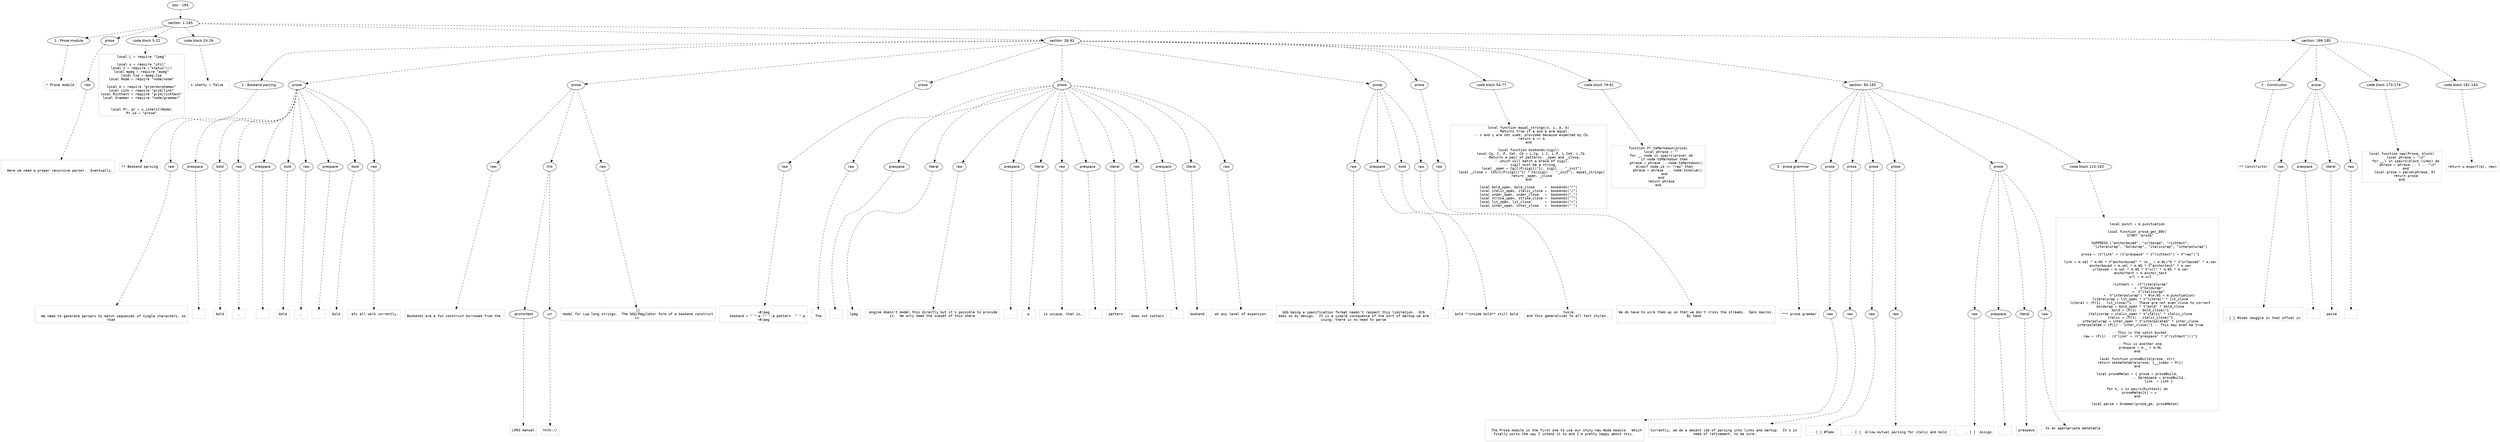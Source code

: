 digraph hierarchy {

node [fontname=Helvetica]
edge [style=dashed]

doc_0 [label="doc - 195"]


doc_0 -> { section_1}
{rank=same; section_1}

section_1 [label="section: 1-165"]


section_1 -> { header_2 prose_3 codeblock_4 codeblock_5 section_6 section_7}
{rank=same; header_2 prose_3 codeblock_4 codeblock_5 section_6 section_7}

header_2 [label="1 : Prose module"]

prose_3 [label="prose"]

codeblock_4 [label="code block 5-22"]

codeblock_5 [label="code block 24-26"]

section_6 [label="section: 28-93"]

section_7 [label="section: 166-195"]


header_2 -> leaf_8
leaf_8  [color=Gray,shape=rectangle,fontname=Inconsolata,label="* Prose module"]
prose_3 -> { raw_9}
{rank=same; raw_9}

raw_9 [label="raw"]


raw_9 -> leaf_10
leaf_10  [color=Gray,shape=rectangle,fontname=Inconsolata,label="

  Here we need a proper recursive parser.  Eventually.
"]
codeblock_4 -> leaf_11
leaf_11  [color=Gray,shape=rectangle,fontname=Inconsolata,label="local L = require \"lpeg\"

local u = require \"util\"
local s = require (\"status\")()
local epeg = require \"epeg\"
local Csp = epeg.Csp
local Node = require \"node/node\"

local m = require \"grym/morphemes\"
local Link = require \"grym/link\"
local Richtext = require \"grym/richtext\"
local Grammar = require \"node/grammar\"


local Pr, pr = u.inherit(Node)
Pr.id = \"prose\""]
codeblock_5 -> leaf_12
leaf_12  [color=Gray,shape=rectangle,fontname=Inconsolata,label="s.chatty = false  "]
section_6 -> { header_13 prose_14 prose_15 prose_16 prose_17 prose_18 prose_19 codeblock_20 codeblock_21 section_22}
{rank=same; header_13 prose_14 prose_15 prose_16 prose_17 prose_18 prose_19 codeblock_20 codeblock_21 section_22}

header_13 [label="2 : Bookend parsing"]

prose_14 [label="prose"]

prose_15 [label="prose"]

prose_16 [label="prose"]

prose_17 [label="prose"]

prose_18 [label="prose"]

prose_19 [label="prose"]

codeblock_20 [label="code block 54-77"]

codeblock_21 [label="code block 79-91"]

section_22 [label="section: 94-165"]


header_13 -> leaf_23
leaf_23  [color=Gray,shape=rectangle,fontname=Inconsolata,label="** Bookend parsing"]
prose_14 -> { raw_24 prespace_25 bold_26 raw_27 prespace_28 bold_29 raw_30 prespace_31 bold_32 raw_33}
{rank=same; raw_24 prespace_25 bold_26 raw_27 prespace_28 bold_29 raw_30 prespace_31 bold_32 raw_33}

raw_24 [label="raw"]

prespace_25 [label="prespace"]

bold_26 [label="bold"]

raw_27 [label="raw"]

prespace_28 [label="prespace"]

bold_29 [label="bold"]

raw_30 [label="raw"]

prespace_31 [label="prespace"]

bold_32 [label="bold"]

raw_33 [label="raw"]


raw_24 -> leaf_34
leaf_34  [color=Gray,shape=rectangle,fontname=Inconsolata,label="

  We need to generate parsers to match sequences of single characters, so
that"]
prespace_25 -> leaf_35
leaf_35  [color=Gray,shape=rectangle,fontname=Inconsolata,label=" "]
bold_26 -> leaf_36
leaf_36  [color=Gray,shape=rectangle,fontname=Inconsolata,label="bold"]
raw_27 -> leaf_37
leaf_37  [color=Gray,shape=rectangle,fontname=Inconsolata,label=","]
prespace_28 -> leaf_38
leaf_38  [color=Gray,shape=rectangle,fontname=Inconsolata,label=" "]
bold_29 -> leaf_39
leaf_39  [color=Gray,shape=rectangle,fontname=Inconsolata,label="bold"]
raw_30 -> leaf_40
leaf_40  [color=Gray,shape=rectangle,fontname=Inconsolata,label=","]
prespace_31 -> leaf_41
leaf_41  [color=Gray,shape=rectangle,fontname=Inconsolata,label=" "]
bold_32 -> leaf_42
leaf_42  [color=Gray,shape=rectangle,fontname=Inconsolata,label="bold"]
raw_33 -> leaf_43
leaf_43  [color=Gray,shape=rectangle,fontname=Inconsolata,label=" etc all work correctly.
"]
prose_15 -> { raw_44 link_45 raw_46}
{rank=same; raw_44 link_45 raw_46}

raw_44 [label="raw"]

link_45 [label="link"]

raw_46 [label="raw"]


raw_44 -> leaf_47
leaf_47  [color=Gray,shape=rectangle,fontname=Inconsolata,label="
Bookends are a fun construct borrowed from the "]
link_45 -> { anchortext_48 url_49}
{rank=same; anchortext_48 url_49}

anchortext_48 [label="anchortext"]

url_49 [label="url"]


anchortext_48 -> leaf_50
leaf_50  [color=Gray,shape=rectangle,fontname=Inconsolata,label="LPEG manual"]
url_49 -> leaf_51
leaf_51  [color=Gray,shape=rectangle,fontname=Inconsolata,label="httk://"]
raw_46 -> leaf_52
leaf_52  [color=Gray,shape=rectangle,fontname=Inconsolata,label="]]
model for Lua long strings.  The GGG/Pegylator form of a bookend construct
is 
"]
prose_16 -> { raw_53}
{rank=same; raw_53}

raw_53 [label="raw"]


raw_53 -> leaf_54
leaf_54  [color=Gray,shape=rectangle,fontname=Inconsolata,label="
~#!peg
    bookend = \"`\":a !\"`\":a pattern  \"`\":a
~#/peg
"]
prose_17 -> { raw_55 prespace_56 literal_57 raw_58 prespace_59 literal_60 raw_61 prespace_62 literal_63 raw_64 prespace_65 literal_66 raw_67}
{rank=same; raw_55 prespace_56 literal_57 raw_58 prespace_59 literal_60 raw_61 prespace_62 literal_63 raw_64 prespace_65 literal_66 raw_67}

raw_55 [label="raw"]

prespace_56 [label="prespace"]

literal_57 [label="literal"]

raw_58 [label="raw"]

prespace_59 [label="prespace"]

literal_60 [label="literal"]

raw_61 [label="raw"]

prespace_62 [label="prespace"]

literal_63 [label="literal"]

raw_64 [label="raw"]

prespace_65 [label="prespace"]

literal_66 [label="literal"]

raw_67 [label="raw"]


raw_55 -> leaf_68
leaf_68  [color=Gray,shape=rectangle,fontname=Inconsolata,label="
The"]
prespace_56 -> leaf_69
leaf_69  [color=Gray,shape=rectangle,fontname=Inconsolata,label=" "]
literal_57 -> leaf_70
leaf_70  [color=Gray,shape=rectangle,fontname=Inconsolata,label="lpeg"]
raw_58 -> leaf_71
leaf_71  [color=Gray,shape=rectangle,fontname=Inconsolata,label=" engine doesn't model this directly but it's possible to provide
it.  We only need the subset of this where"]
prespace_59 -> leaf_72
leaf_72  [color=Gray,shape=rectangle,fontname=Inconsolata,label=" "]
literal_60 -> leaf_73
leaf_73  [color=Gray,shape=rectangle,fontname=Inconsolata,label="a"]
raw_61 -> leaf_74
leaf_74  [color=Gray,shape=rectangle,fontname=Inconsolata,label=" is unique, that is,"]
prespace_62 -> leaf_75
leaf_75  [color=Gray,shape=rectangle,fontname=Inconsolata,label=" "]
literal_63 -> leaf_76
leaf_76  [color=Gray,shape=rectangle,fontname=Inconsolata,label="pattern"]
raw_64 -> leaf_77
leaf_77  [color=Gray,shape=rectangle,fontname=Inconsolata,label="
does not contain"]
prespace_65 -> leaf_78
leaf_78  [color=Gray,shape=rectangle,fontname=Inconsolata,label=" "]
literal_66 -> leaf_79
leaf_79  [color=Gray,shape=rectangle,fontname=Inconsolata,label="bookend"]
raw_67 -> leaf_80
leaf_80  [color=Gray,shape=rectangle,fontname=Inconsolata,label=" at any level of expansion. 
"]
prose_18 -> { raw_81 prespace_82 bold_83 raw_84}
{rank=same; raw_81 prespace_82 bold_83 raw_84}

raw_81 [label="raw"]

prespace_82 [label="prespace"]

bold_83 [label="bold"]

raw_84 [label="raw"]


raw_81 -> leaf_85
leaf_85  [color=Gray,shape=rectangle,fontname=Inconsolata,label="
GGG being a specification format needn't respect this limitation.  Orb
does so by design.  It is a simple consquence of the sort of markup we are
using; there is no need to parse"]
prespace_82 -> leaf_86
leaf_86  [color=Gray,shape=rectangle,fontname=Inconsolata,label=" "]
bold_83 -> leaf_87
leaf_87  [color=Gray,shape=rectangle,fontname=Inconsolata,label="bold **inside bold** still bold"]
raw_84 -> leaf_88
leaf_88  [color=Gray,shape=rectangle,fontname=Inconsolata,label=" twice,
and this generalizes to all text styles. 
"]
prose_19 -> { raw_89}
{rank=same; raw_89}

raw_89 [label="raw"]


raw_89 -> leaf_90
leaf_90  [color=Gray,shape=rectangle,fontname=Inconsolata,label="
We do have to wire them up so that we don't cross the streams.  Sans macros.
By hand. 

"]
codeblock_20 -> leaf_91
leaf_91  [color=Gray,shape=rectangle,fontname=Inconsolata,label="local function equal_strings(s, i, a, b)
   -- Returns true if a and b are equal.
   -- s and i are not used, provided because expected by Cb.
   return a == b
end

local function bookends(sigil)
  local Cg, C, P, Cmt, Cb = L.Cg, L.C, L.P, L.Cmt, L.Cb
   -- Returns a pair of patterns, _open and _close,
   -- which will match a brace of sigil.
   -- sigil must be a string. 
   local _open = Cg(C(P(sigil)^1), sigil .. \"_init\")
   local _close =  Cmt(C(P(sigil)^1) * Cb(sigil .. \"_init\"), equal_strings)
   return _open, _close
end

local bold_open, bold_close     =  bookends(\"*\")
local italic_open, italic_close =  bookends(\"/\")
local under_open, under_close   =  bookends(\"_\")
local strike_open, strike_close =  bookends(\"-\")
local lit_open, lit_close       =  bookends(\"=\")
local inter_open, inter_close   =  bookends(\"`\")"]
codeblock_21 -> leaf_92
leaf_92  [color=Gray,shape=rectangle,fontname=Inconsolata,label="function Pr.toMarkdown(prose)
   local phrase = \"\"
   for _, node in ipairs(prose) do
      if node.toMarkdown then
        phrase = phrase .. node:toMarkdown()
      elseif node.id == \"raw\" then
         phrase = phrase  .. node:toValue()
      end
   end
   return phrase
end"]
section_22 -> { header_93 prose_94 prose_95 prose_96 prose_97 prose_98 codeblock_99}
{rank=same; header_93 prose_94 prose_95 prose_96 prose_97 prose_98 codeblock_99}

header_93 [label="3 : prose grammar"]

prose_94 [label="prose"]

prose_95 [label="prose"]

prose_96 [label="prose"]

prose_97 [label="prose"]

prose_98 [label="prose"]

codeblock_99 [label="code block 110-163"]


header_93 -> leaf_100
leaf_100  [color=Gray,shape=rectangle,fontname=Inconsolata,label="*** prose grammar"]
prose_94 -> { raw_101}
{rank=same; raw_101}

raw_101 [label="raw"]


raw_101 -> leaf_102
leaf_102  [color=Gray,shape=rectangle,fontname=Inconsolata,label="

  The Prose module is the first one to use our shiny-new Node module.  Which
finally works the way I intend it to and I'm pretty happy about this. 

"]
prose_95 -> { raw_103}
{rank=same; raw_103}

raw_103 [label="raw"]


raw_103 -> leaf_104
leaf_104  [color=Gray,shape=rectangle,fontname=Inconsolata,label="
Currently, we do a decent job of parsing into links and markup.  It's in 
need of refinement, to be sure:
"]
prose_96 -> { raw_105}
{rank=same; raw_105}

raw_105 [label="raw"]


raw_105 -> leaf_106
leaf_106  [color=Gray,shape=rectangle,fontname=Inconsolata,label="
  - [ ] #Todo
"]
prose_97 -> { raw_107}
{rank=same; raw_107}

raw_107 [label="raw"]


raw_107 -> leaf_108
leaf_108  [color=Gray,shape=rectangle,fontname=Inconsolata,label="
    - [ ]  Allow mutual parsing for italic and bold.
"]
prose_98 -> { raw_109 prespace_110 literal_111 raw_112}
{rank=same; raw_109 prespace_110 literal_111 raw_112}

raw_109 [label="raw"]

prespace_110 [label="prespace"]

literal_111 [label="literal"]

raw_112 [label="raw"]


raw_109 -> leaf_113
leaf_113  [color=Gray,shape=rectangle,fontname=Inconsolata,label="
    - [ ]  Assign"]
prespace_110 -> leaf_114
leaf_114  [color=Gray,shape=rectangle,fontname=Inconsolata,label=" "]
literal_111 -> leaf_115
leaf_115  [color=Gray,shape=rectangle,fontname=Inconsolata,label="prespace"]
raw_112 -> leaf_116
leaf_116  [color=Gray,shape=rectangle,fontname=Inconsolata,label=" to an appropriate metatable

"]
codeblock_99 -> leaf_117
leaf_117  [color=Gray,shape=rectangle,fontname=Inconsolata,label="
local punct = m.punctuation

local function prose_gm(_ENV)
   START \"prose\"

   SUPPRESS (\"anchorboxed\", \"urlboxed\", \"richtext\",
             \"literalwrap\", \"boldwrap\", \"italicwrap\", \"interpolwrap\")

   prose = (V\"link\" + (V\"prespace\" * V\"richtext\") + V\"raw\")^1

   link = m.sel * m.WS * V\"anchorboxed\" * (m._ + m.NL)^0 * V\"urlboxed\" * m.ser
   anchorboxed = m.sel * m.WS * V\"anchortext\" * m.ser
   urlboxed = m.sel * m.WS * V\"url\" * m.WS * m.ser
   anchortext = m.anchor_text
   url = m.url

   richtext =  (V\"literalwrap\"
            +  V\"boldwrap\" 
            +  V\"italicwrap\" 
            +  V\"interpolwrap\") * #(m.WS + m.punctuation)
   literalwrap = lit_open * V\"literal\" * lit_close
   literal = (P(1) - lit_close)^1 -- These are not even close to correct
   boldwrap = bold_open * V\"bold\" * bold_close
   bold = (P(1) - bold_close)^1
   italicwrap = italic_open * V\"italic\" * italic_close
   italic = (P(1) - italic_close)^1
   interpolwrap = inter_open * V\"interpolated\" * inter_close
   interpolated = (P(1) - inter_close)^1 -- This may even be true

   -- This is the catch bucket.
   raw = (P(1) - (V\"link\" + (V\"prespace\" * V\"richtext\")))^1

   -- This is another one.
   prespace = m._ + m.NL
end

local function proseBuild(prose, str)
   return setmetatable(prose, {__index = Pr})
end

local proseMetas = { prose = proseBuild,
                     -- ßprespace = proseBuild,
                     link  = Link }

for k, v in pairs(Richtext) do
  proseMetas[k] = v
end

local parse = Grammar(prose_gm, proseMetas)  

"]
section_7 -> { header_118 prose_119 codeblock_120 codeblock_121}
{rank=same; header_118 prose_119 codeblock_120 codeblock_121}

header_118 [label="2 : Constructor"]

prose_119 [label="prose"]

codeblock_120 [label="code block 170-179"]

codeblock_121 [label="code block 181-183"]


header_118 -> leaf_122
leaf_122  [color=Gray,shape=rectangle,fontname=Inconsolata,label="** Constructor"]
prose_119 -> { raw_123 prespace_124 literal_125 raw_126}
{rank=same; raw_123 prespace_124 literal_125 raw_126}

raw_123 [label="raw"]

prespace_124 [label="prespace"]

literal_125 [label="literal"]

raw_126 [label="raw"]


raw_123 -> leaf_127
leaf_127  [color=Gray,shape=rectangle,fontname=Inconsolata,label="

- [ ] #todo smuggle in that offset in"]
prespace_124 -> leaf_128
leaf_128  [color=Gray,shape=rectangle,fontname=Inconsolata,label=" "]
literal_125 -> leaf_129
leaf_129  [color=Gray,shape=rectangle,fontname=Inconsolata,label="parse"]
raw_126 -> leaf_130
leaf_130  [color=Gray,shape=rectangle,fontname=Inconsolata,label="
"]
codeblock_120 -> leaf_131
leaf_131  [color=Gray,shape=rectangle,fontname=Inconsolata,label="local function new(Prose, block)
    local phrase = \"\\n\"
    for _,l in ipairs(block.lines) do
      phrase = phrase .. l .. \"\\n\"
    end
    local prose = parse(phrase, 0) 
    return prose
end"]
codeblock_121 -> leaf_132
leaf_132  [color=Gray,shape=rectangle,fontname=Inconsolata,label="return u.export(pr, new)"]

}
